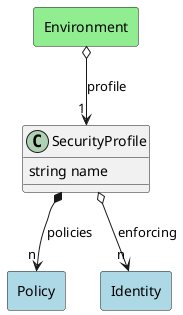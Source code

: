 @startuml

class "SecurityProfile" as Model {
 string name

 
}

rectangle "Policy" as Policy #lightblue {
}

Model *--> "n" Policy : policies


rectangle "Identity" as Identity #lightblue {
}

Model o--> "n" Identity : enforcing




    rectangle "Environment" as Environment #lightgreen {
    }
    
        Environment   o--> "1" Model : "profile"
    

@enduml
